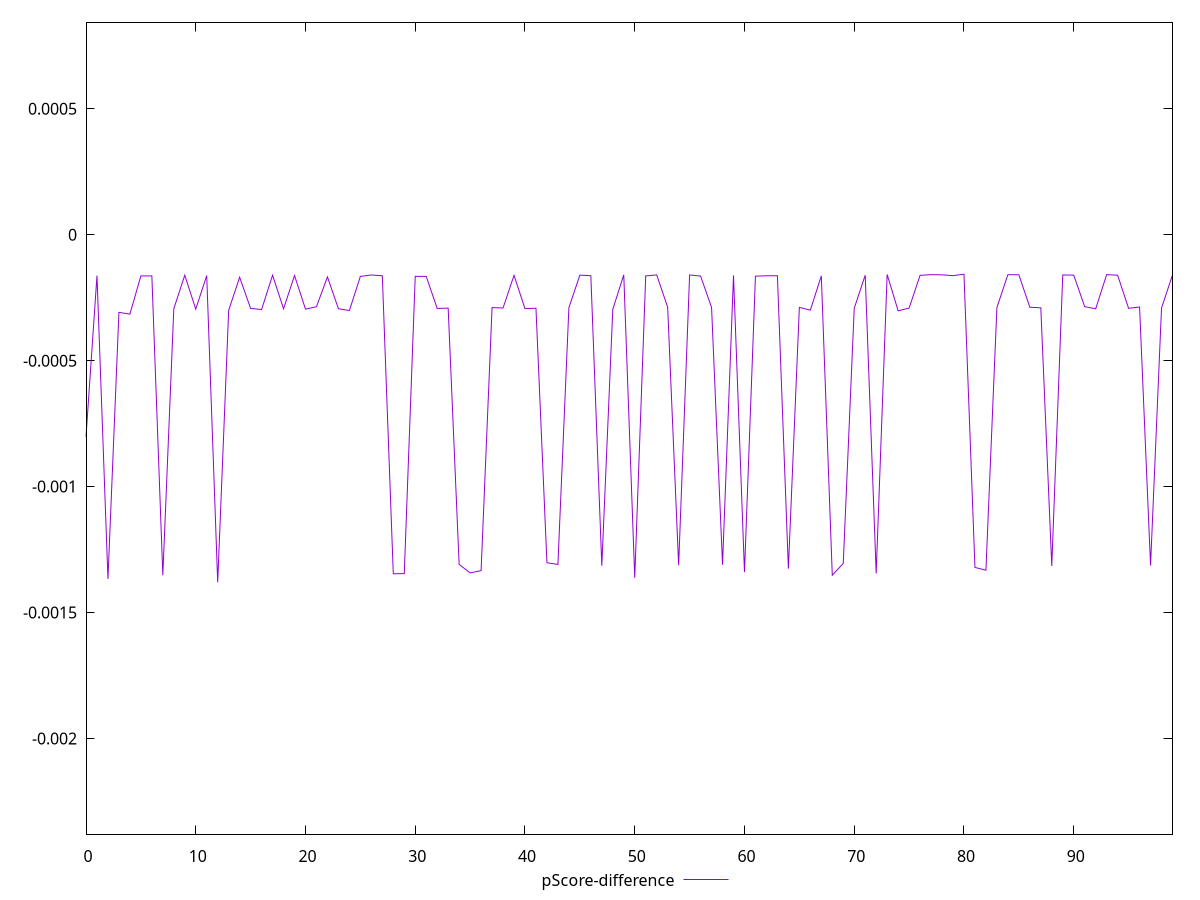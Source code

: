 reset

$pScoreDifference <<EOF
0 -0.0008020954950216375
1 -0.00016244377841667657
2 -0.001366688075555622
3 -0.0003082584164096902
4 -0.00031539961931836835
5 -0.00016360704235895973
6 -0.0001635073537871179
7 -0.001351660952198186
8 -0.00029387777723799413
9 -0.00016078196043900483
10 -0.0002953152006226478
11 -0.00016231395298460516
12 -0.001379783959461367
13 -0.0003000824890281306
14 -0.00016893109358040448
15 -0.0002926525919895173
16 -0.00029700861109205334
17 -0.00016065485515337485
18 -0.0002941270490206538
19 -0.0001620938065223232
20 -0.0002953911519457675
21 -0.0002858589146034207
22 -0.00016756756156377506
23 -0.000293927617994294
24 -0.0003009247567833384
25 -0.00016549041706626078
26 -0.00015988937391375746
27 -0.0001629698897346321
28 -0.0013461223423727464
29 -0.0013455369281447638
30 -0.00016524364685133186
31 -0.00016563472865271933
32 -0.0002927093622964172
33 -0.00029146157618775703
34 -0.001308986411008517
35 -0.0013426452663154453
36 -0.0013334499960593327
37 -0.00028932142500781577
38 -0.0002910383581486986
39 -0.0001614450180253968
40 -0.0002934810738534077
41 -0.0002918251077468348
42 -0.0013022828301003653
43 -0.0013091455862234147
44 -0.0002897963089270039
45 -0.0001605396139557902
46 -0.00016283674204942145
47 -0.0013141193664322204
48 -0.00029656009827161434
49 -0.00015918926585611892
50 -0.0013619701227856051
51 -0.0001635957418349987
52 -0.00015965464036593602
53 -0.0002878873991261077
54 -0.001312268439351838
55 -0.0001597817528333767
56 -0.00016419954625823685
57 -0.00028865413091994085
58 -0.0013103876659962266
59 -0.0001613989918365366
60 -0.0013394343349522053
61 -0.00016456323326852207
62 -0.0001630096524884994
63 -0.00016307262633752373
64 -0.0013257173044740611
65 -0.0002886032567559482
66 -0.00029948022339021385
67 -0.00016360704235895973
68 -0.001351818184624376
69 -0.0013050754050343283
70 -0.0002922750289079401
71 -0.00016069120938755344
72 -0.0013449192040354552
73 -0.00015778685924927593
74 -0.00030207560480510764
75 -0.0002913387124746647
76 -0.0001613332586760663
77 -0.0001585953291870501
78 -0.00015931932907931046
79 -0.00016260179709537415
80 -0.0001567184048922865
81 -0.0013209660962575365
82 -0.0013319798724646947
83 -0.0002891755680798358
84 -0.00015875742742499366
85 -0.00015899433321209244
86 -0.00028797152797399583
87 -0.00029023216998269596
88 -0.0013152372801128465
89 -0.00015976447373644564
90 -0.00016052652262654732
91 -0.0002857492661916261
92 -0.0002942125527746198
93 -0.00015854348623778325
94 -0.00016075246996094528
95 -0.0002923006365429526
96 -0.00028700441034335
97 -0.0013130660057172339
98 -0.00029101363419459236
99 -0.00015988284974377542
EOF

set key outside below
set xrange [0:99]
set yrange [-0.002379783959461367:0.0008432815951077135]
set trange [-0.002379783959461367:0.0008432815951077135]
set terminal svg size 640, 500 enhanced background rgb 'white'
set output "reports/report_00032_2021-02-25T10-28-15.087Z/first-cpu-idle/samples/music/pScore-difference/values.svg"

plot $pScoreDifference title "pScore-difference" with line

reset
